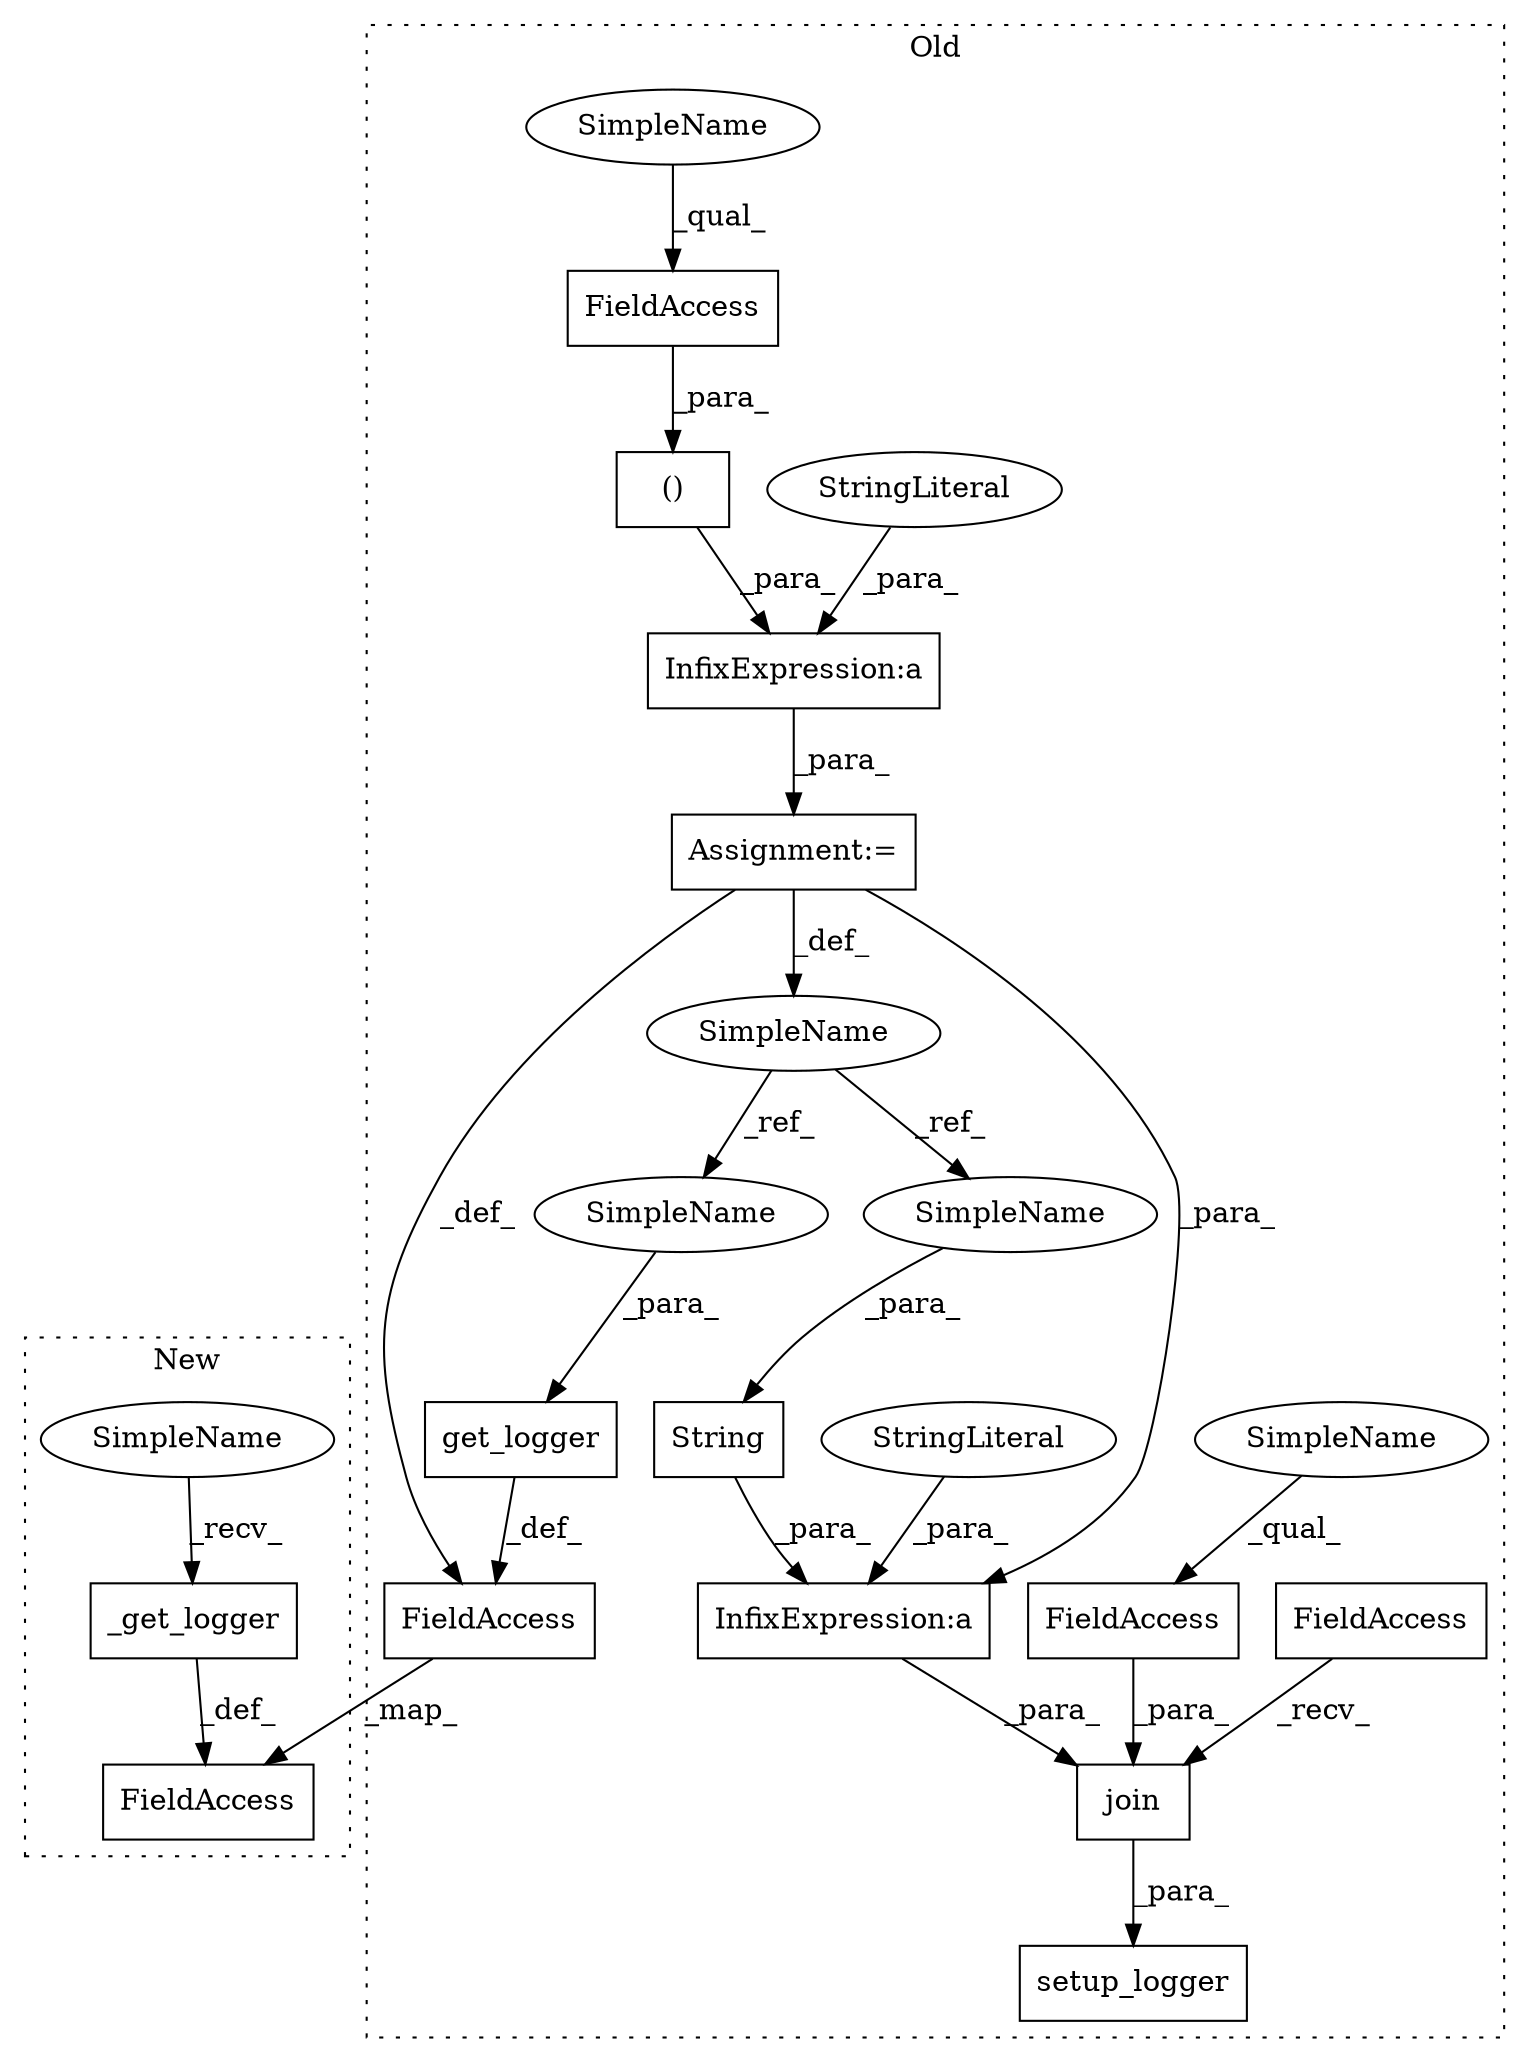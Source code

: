 digraph G {
subgraph cluster0 {
1 [label="()" a="106" s="5792" l="39" shape="box"];
3 [label="InfixExpression:a" a="27" s="5784" l="8" shape="box"];
4 [label="get_logger" a="32" s="5930,5952" l="11,1" shape="box"];
5 [label="FieldAccess" a="22" s="5792" l="10" shape="box"];
6 [label="StringLiteral" a="45" s="5769" l="15" shape="ellipse"];
7 [label="FieldAccess" a="22" s="5917" l="12" shape="box"];
9 [label="SimpleName" a="42" s="5756" l="11" shape="ellipse"];
10 [label="String" a="32" s="5890,5908" l="7,1" shape="box"];
11 [label="InfixExpression:a" a="27" s="5887" l="3" shape="box"];
12 [label="setup_logger" a="32" s="5839,5910" l="13,1" shape="box"];
13 [label="FieldAccess" a="22" s="5865" l="13" shape="box"];
14 [label="join" a="32" s="5860,5909" l="5,1" shape="box"];
15 [label="FieldAccess" a="22" s="5852" l="7" shape="box"];
16 [label="Assignment:=" a="7" s="5767" l="1" shape="box"];
17 [label="StringLiteral" a="45" s="5879" l="8" shape="ellipse"];
18 [label="SimpleName" a="42" s="5865" l="4" shape="ellipse"];
19 [label="SimpleName" a="42" s="5792" l="4" shape="ellipse"];
20 [label="SimpleName" a="42" s="5941" l="11" shape="ellipse"];
21 [label="SimpleName" a="42" s="5897" l="11" shape="ellipse"];
label = "Old";
style="dotted";
}
subgraph cluster1 {
2 [label="_get_logger" a="32" s="4304,4332" l="12,1" shape="box"];
8 [label="FieldAccess" a="22" s="4286" l="12" shape="box"];
22 [label="SimpleName" a="42" s="4299" l="4" shape="ellipse"];
label = "New";
style="dotted";
}
1 -> 3 [label="_para_"];
2 -> 8 [label="_def_"];
3 -> 16 [label="_para_"];
4 -> 7 [label="_def_"];
5 -> 1 [label="_para_"];
6 -> 3 [label="_para_"];
7 -> 8 [label="_map_"];
9 -> 20 [label="_ref_"];
9 -> 21 [label="_ref_"];
10 -> 11 [label="_para_"];
11 -> 14 [label="_para_"];
13 -> 14 [label="_para_"];
14 -> 12 [label="_para_"];
15 -> 14 [label="_recv_"];
16 -> 7 [label="_def_"];
16 -> 11 [label="_para_"];
16 -> 9 [label="_def_"];
17 -> 11 [label="_para_"];
18 -> 13 [label="_qual_"];
19 -> 5 [label="_qual_"];
20 -> 4 [label="_para_"];
21 -> 10 [label="_para_"];
22 -> 2 [label="_recv_"];
}